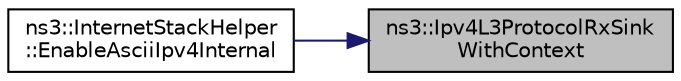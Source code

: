 digraph "ns3::Ipv4L3ProtocolRxSinkWithContext"
{
 // LATEX_PDF_SIZE
  edge [fontname="Helvetica",fontsize="10",labelfontname="Helvetica",labelfontsize="10"];
  node [fontname="Helvetica",fontsize="10",shape=record];
  rankdir="RL";
  Node1 [label="ns3::Ipv4L3ProtocolRxSink\lWithContext",height=0.2,width=0.4,color="black", fillcolor="grey75", style="filled", fontcolor="black",tooltip="Sync function for IPv4 received packet - Ascii output."];
  Node1 -> Node2 [dir="back",color="midnightblue",fontsize="10",style="solid",fontname="Helvetica"];
  Node2 [label="ns3::InternetStackHelper\l::EnableAsciiIpv4Internal",height=0.2,width=0.4,color="black", fillcolor="white", style="filled",URL="$classns3_1_1_internet_stack_helper.html#ab09a45882051edfc4881fc751ccbdd48",tooltip="Enable ascii trace output on the indicated Ipv4 and interface pair."];
}
